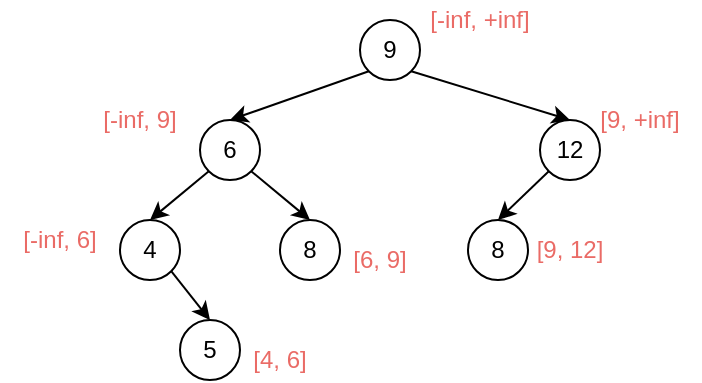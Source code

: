 <mxfile version="14.7.7" type="github">
  <diagram id="Cz0fEBuiz_Jviy1X0yJH" name="Page-1">
    <mxGraphModel dx="458" dy="314" grid="1" gridSize="10" guides="1" tooltips="1" connect="1" arrows="1" fold="1" page="1" pageScale="1" pageWidth="827" pageHeight="1169" math="1" shadow="0">
      <root>
        <mxCell id="0" />
        <mxCell id="1" parent="0" />
        <mxCell id="IcpFeoe32MFV4r-6i7G3-8" style="edgeStyle=none;rounded=0;orthogonalLoop=1;jettySize=auto;html=1;exitX=0;exitY=1;exitDx=0;exitDy=0;entryX=0.5;entryY=0;entryDx=0;entryDy=0;" edge="1" parent="1" source="IcpFeoe32MFV4r-6i7G3-1" target="IcpFeoe32MFV4r-6i7G3-2">
          <mxGeometry relative="1" as="geometry" />
        </mxCell>
        <mxCell id="IcpFeoe32MFV4r-6i7G3-9" style="edgeStyle=none;rounded=0;orthogonalLoop=1;jettySize=auto;html=1;exitX=1;exitY=1;exitDx=0;exitDy=0;entryX=0.5;entryY=0;entryDx=0;entryDy=0;" edge="1" parent="1" source="IcpFeoe32MFV4r-6i7G3-1" target="IcpFeoe32MFV4r-6i7G3-3">
          <mxGeometry relative="1" as="geometry" />
        </mxCell>
        <mxCell id="IcpFeoe32MFV4r-6i7G3-1" value="6" style="ellipse;whiteSpace=wrap;html=1;aspect=fixed;" vertex="1" parent="1">
          <mxGeometry x="280" y="190" width="30" height="30" as="geometry" />
        </mxCell>
        <mxCell id="IcpFeoe32MFV4r-6i7G3-12" style="edgeStyle=none;rounded=0;orthogonalLoop=1;jettySize=auto;html=1;exitX=1;exitY=1;exitDx=0;exitDy=0;entryX=0.5;entryY=0;entryDx=0;entryDy=0;" edge="1" parent="1" source="IcpFeoe32MFV4r-6i7G3-2" target="IcpFeoe32MFV4r-6i7G3-11">
          <mxGeometry relative="1" as="geometry" />
        </mxCell>
        <mxCell id="IcpFeoe32MFV4r-6i7G3-2" value="4" style="ellipse;whiteSpace=wrap;html=1;aspect=fixed;" vertex="1" parent="1">
          <mxGeometry x="240" y="240" width="30" height="30" as="geometry" />
        </mxCell>
        <mxCell id="IcpFeoe32MFV4r-6i7G3-3" value="8" style="ellipse;whiteSpace=wrap;html=1;aspect=fixed;" vertex="1" parent="1">
          <mxGeometry x="320" y="240" width="30" height="30" as="geometry" />
        </mxCell>
        <mxCell id="IcpFeoe32MFV4r-6i7G3-19" style="edgeStyle=none;rounded=0;orthogonalLoop=1;jettySize=auto;html=1;exitX=0;exitY=1;exitDx=0;exitDy=0;entryX=0.5;entryY=0;entryDx=0;entryDy=0;fontColor=#EA6B66;" edge="1" parent="1" source="IcpFeoe32MFV4r-6i7G3-4" target="IcpFeoe32MFV4r-6i7G3-18">
          <mxGeometry relative="1" as="geometry" />
        </mxCell>
        <mxCell id="IcpFeoe32MFV4r-6i7G3-4" value="12" style="ellipse;whiteSpace=wrap;html=1;aspect=fixed;" vertex="1" parent="1">
          <mxGeometry x="450" y="190" width="30" height="30" as="geometry" />
        </mxCell>
        <mxCell id="IcpFeoe32MFV4r-6i7G3-6" style="rounded=0;orthogonalLoop=1;jettySize=auto;html=1;exitX=0;exitY=1;exitDx=0;exitDy=0;entryX=0.5;entryY=0;entryDx=0;entryDy=0;" edge="1" parent="1" source="IcpFeoe32MFV4r-6i7G3-5" target="IcpFeoe32MFV4r-6i7G3-1">
          <mxGeometry relative="1" as="geometry" />
        </mxCell>
        <mxCell id="IcpFeoe32MFV4r-6i7G3-7" style="edgeStyle=none;rounded=0;orthogonalLoop=1;jettySize=auto;html=1;exitX=1;exitY=1;exitDx=0;exitDy=0;entryX=0.5;entryY=0;entryDx=0;entryDy=0;" edge="1" parent="1" source="IcpFeoe32MFV4r-6i7G3-5" target="IcpFeoe32MFV4r-6i7G3-4">
          <mxGeometry relative="1" as="geometry" />
        </mxCell>
        <mxCell id="IcpFeoe32MFV4r-6i7G3-5" value="9" style="ellipse;whiteSpace=wrap;html=1;aspect=fixed;" vertex="1" parent="1">
          <mxGeometry x="360" y="140" width="30" height="30" as="geometry" />
        </mxCell>
        <mxCell id="IcpFeoe32MFV4r-6i7G3-11" value="5" style="ellipse;whiteSpace=wrap;html=1;aspect=fixed;" vertex="1" parent="1">
          <mxGeometry x="270" y="290" width="30" height="30" as="geometry" />
        </mxCell>
        <mxCell id="IcpFeoe32MFV4r-6i7G3-13" value="[-inf, +inf]" style="text;html=1;strokeColor=none;fillColor=none;align=center;verticalAlign=middle;whiteSpace=wrap;rounded=0;fontColor=#EA6B66;" vertex="1" parent="1">
          <mxGeometry x="390" y="130" width="60" height="20" as="geometry" />
        </mxCell>
        <mxCell id="IcpFeoe32MFV4r-6i7G3-14" value="[-inf, 9]" style="text;html=1;strokeColor=none;fillColor=none;align=center;verticalAlign=middle;whiteSpace=wrap;rounded=0;fontColor=#EA6B66;" vertex="1" parent="1">
          <mxGeometry x="220" y="180" width="60" height="20" as="geometry" />
        </mxCell>
        <mxCell id="IcpFeoe32MFV4r-6i7G3-15" value="[-inf, 6]" style="text;html=1;strokeColor=none;fillColor=none;align=center;verticalAlign=middle;whiteSpace=wrap;rounded=0;fontColor=#EA6B66;" vertex="1" parent="1">
          <mxGeometry x="180" y="240" width="60" height="20" as="geometry" />
        </mxCell>
        <mxCell id="IcpFeoe32MFV4r-6i7G3-16" value="[4, 6]" style="text;html=1;strokeColor=none;fillColor=none;align=center;verticalAlign=middle;whiteSpace=wrap;rounded=0;fontColor=#EA6B66;" vertex="1" parent="1">
          <mxGeometry x="290" y="300" width="60" height="20" as="geometry" />
        </mxCell>
        <mxCell id="IcpFeoe32MFV4r-6i7G3-17" value="[6, 9]" style="text;html=1;strokeColor=none;fillColor=none;align=center;verticalAlign=middle;whiteSpace=wrap;rounded=0;fontColor=#EA6B66;" vertex="1" parent="1">
          <mxGeometry x="350" y="250" width="40" height="20" as="geometry" />
        </mxCell>
        <mxCell id="IcpFeoe32MFV4r-6i7G3-18" value="8" style="ellipse;whiteSpace=wrap;html=1;aspect=fixed;" vertex="1" parent="1">
          <mxGeometry x="414" y="240" width="30" height="30" as="geometry" />
        </mxCell>
        <mxCell id="IcpFeoe32MFV4r-6i7G3-20" value="[9, 12]" style="text;html=1;strokeColor=none;fillColor=none;align=center;verticalAlign=middle;whiteSpace=wrap;rounded=0;fontColor=#EA6B66;" vertex="1" parent="1">
          <mxGeometry x="445" y="245" width="40" height="20" as="geometry" />
        </mxCell>
        <mxCell id="IcpFeoe32MFV4r-6i7G3-21" value="[9, +inf]" style="text;html=1;strokeColor=none;fillColor=none;align=center;verticalAlign=middle;whiteSpace=wrap;rounded=0;fontColor=#EA6B66;" vertex="1" parent="1">
          <mxGeometry x="470" y="180" width="60" height="20" as="geometry" />
        </mxCell>
      </root>
    </mxGraphModel>
  </diagram>
</mxfile>
